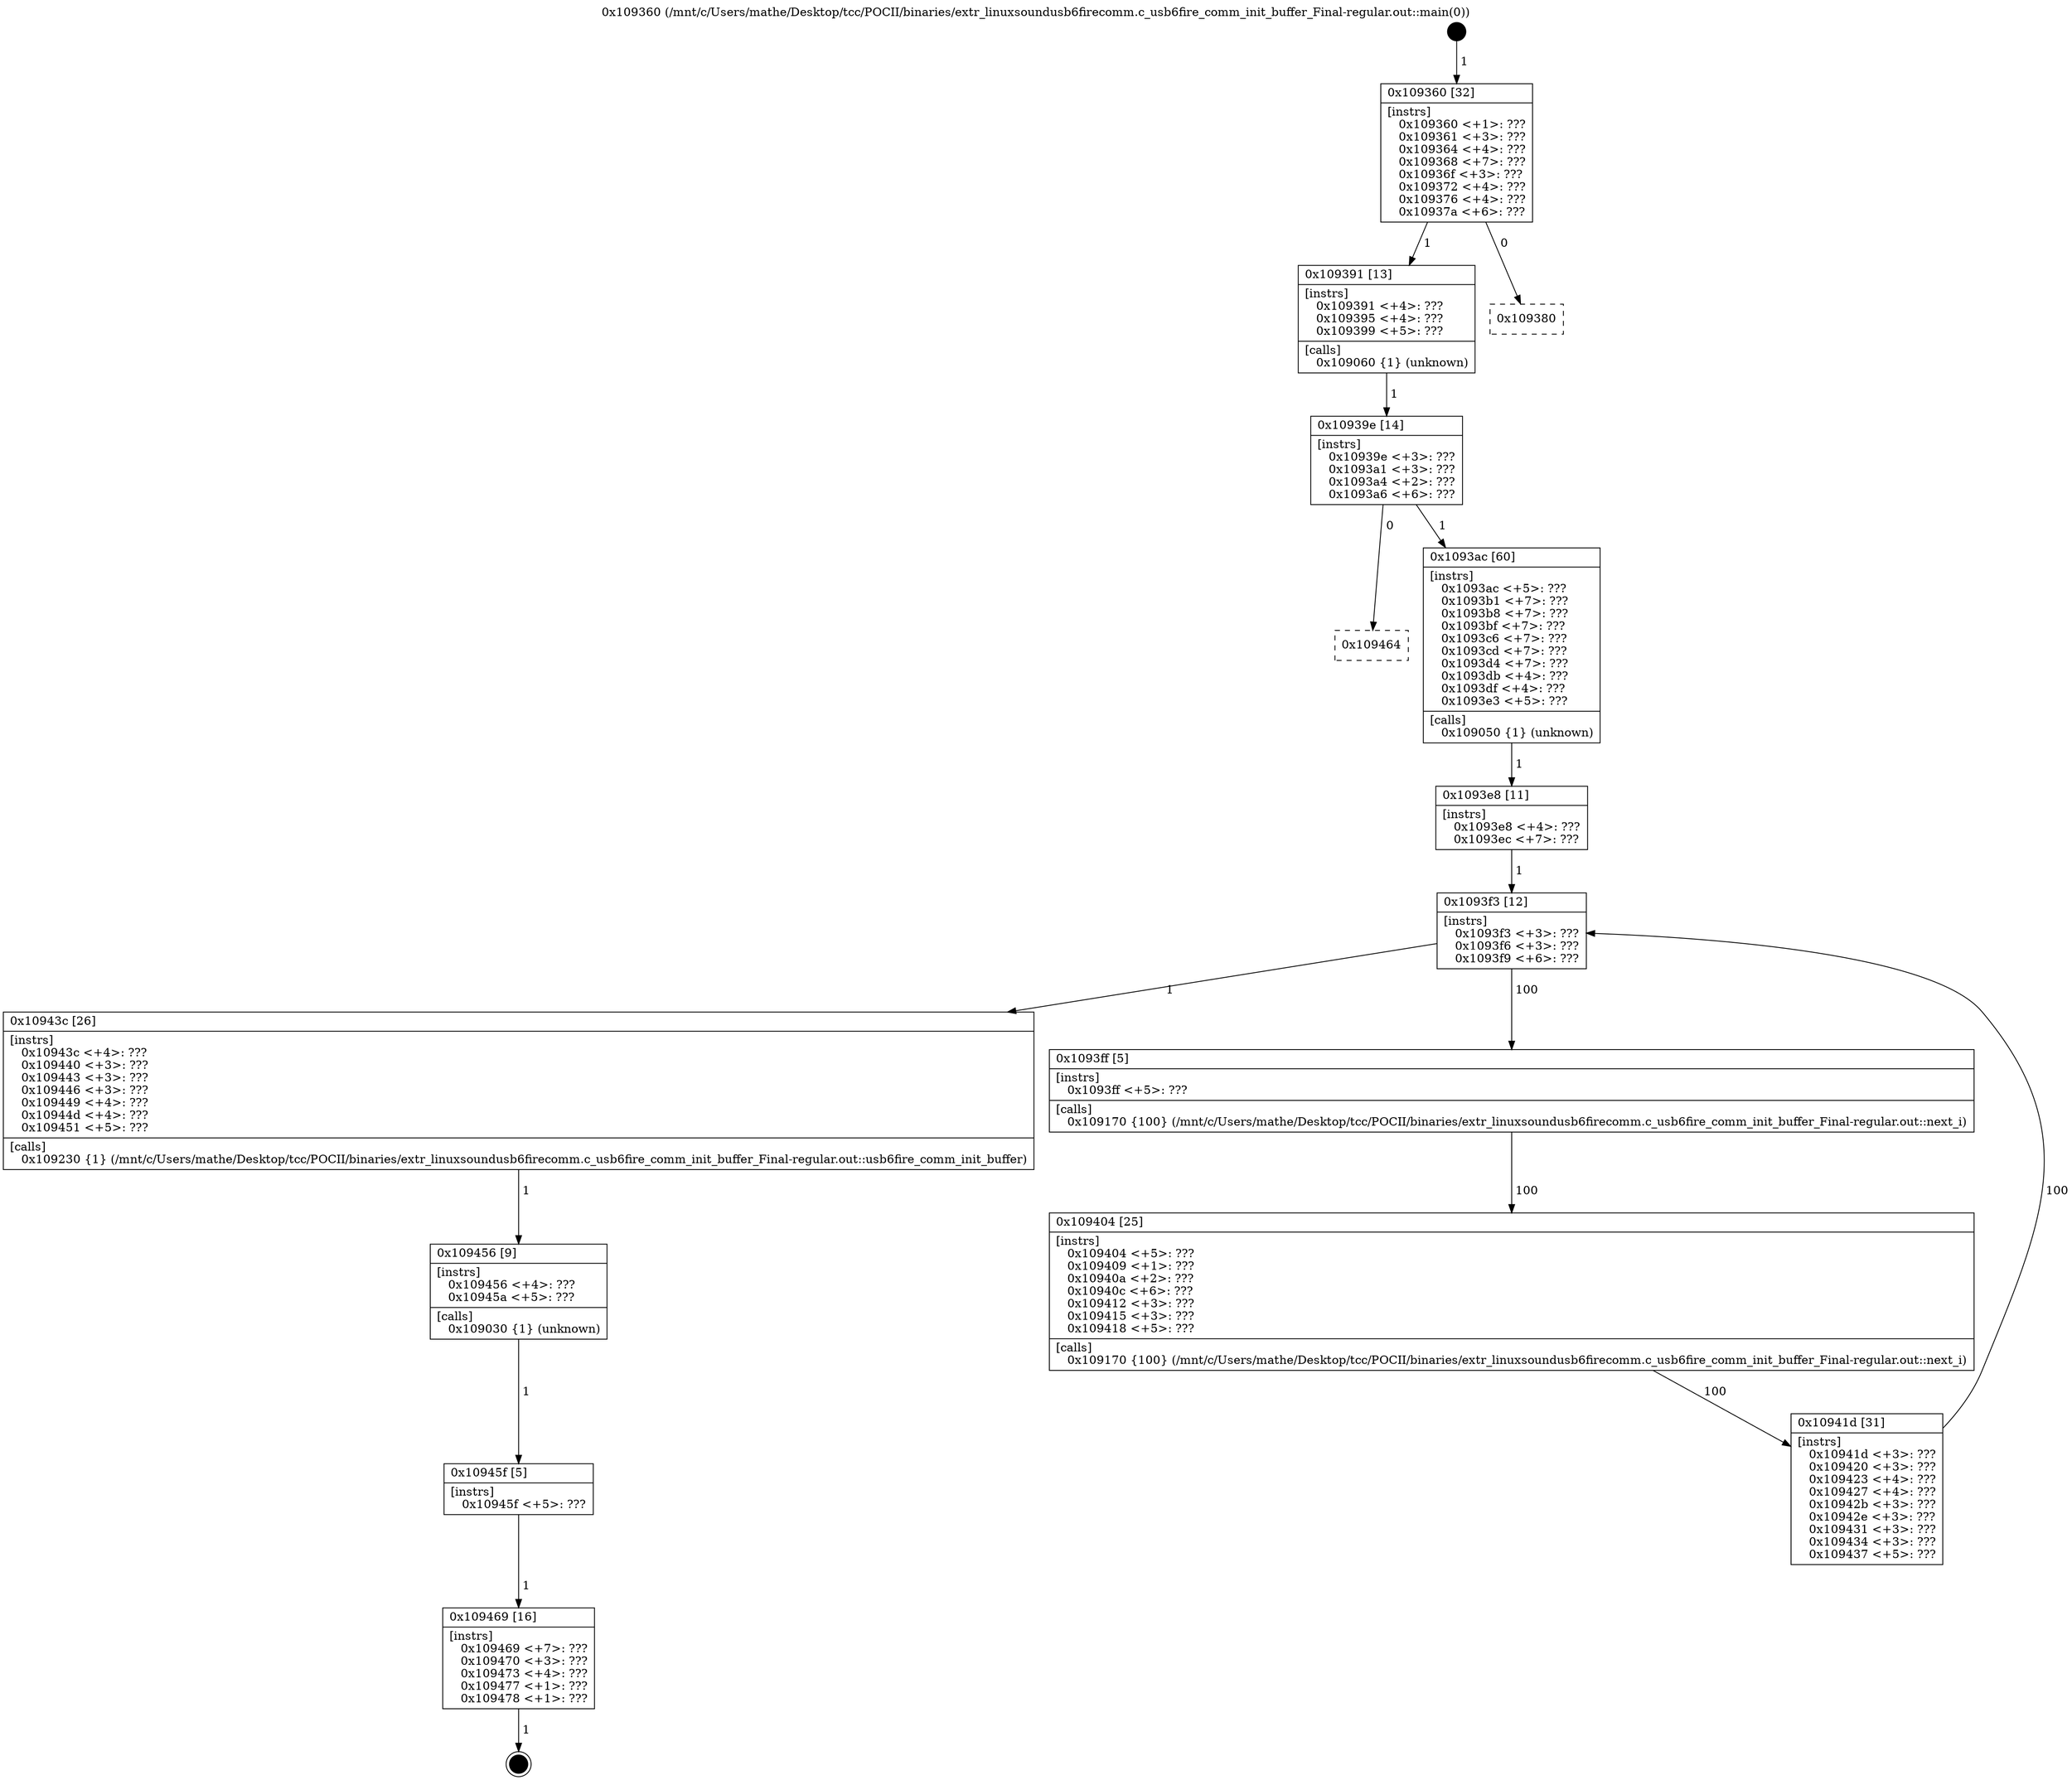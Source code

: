 digraph "0x109360" {
  label = "0x109360 (/mnt/c/Users/mathe/Desktop/tcc/POCII/binaries/extr_linuxsoundusb6firecomm.c_usb6fire_comm_init_buffer_Final-regular.out::main(0))"
  labelloc = "t"
  node[shape=record]

  Entry [label="",width=0.3,height=0.3,shape=circle,fillcolor=black,style=filled]
  "0x109360" [label="{
     0x109360 [32]\l
     | [instrs]\l
     &nbsp;&nbsp;0x109360 \<+1\>: ???\l
     &nbsp;&nbsp;0x109361 \<+3\>: ???\l
     &nbsp;&nbsp;0x109364 \<+4\>: ???\l
     &nbsp;&nbsp;0x109368 \<+7\>: ???\l
     &nbsp;&nbsp;0x10936f \<+3\>: ???\l
     &nbsp;&nbsp;0x109372 \<+4\>: ???\l
     &nbsp;&nbsp;0x109376 \<+4\>: ???\l
     &nbsp;&nbsp;0x10937a \<+6\>: ???\l
  }"]
  "0x109391" [label="{
     0x109391 [13]\l
     | [instrs]\l
     &nbsp;&nbsp;0x109391 \<+4\>: ???\l
     &nbsp;&nbsp;0x109395 \<+4\>: ???\l
     &nbsp;&nbsp;0x109399 \<+5\>: ???\l
     | [calls]\l
     &nbsp;&nbsp;0x109060 \{1\} (unknown)\l
  }"]
  "0x109380" [label="{
     0x109380\l
  }", style=dashed]
  "0x10939e" [label="{
     0x10939e [14]\l
     | [instrs]\l
     &nbsp;&nbsp;0x10939e \<+3\>: ???\l
     &nbsp;&nbsp;0x1093a1 \<+3\>: ???\l
     &nbsp;&nbsp;0x1093a4 \<+2\>: ???\l
     &nbsp;&nbsp;0x1093a6 \<+6\>: ???\l
  }"]
  "0x109464" [label="{
     0x109464\l
  }", style=dashed]
  "0x1093ac" [label="{
     0x1093ac [60]\l
     | [instrs]\l
     &nbsp;&nbsp;0x1093ac \<+5\>: ???\l
     &nbsp;&nbsp;0x1093b1 \<+7\>: ???\l
     &nbsp;&nbsp;0x1093b8 \<+7\>: ???\l
     &nbsp;&nbsp;0x1093bf \<+7\>: ???\l
     &nbsp;&nbsp;0x1093c6 \<+7\>: ???\l
     &nbsp;&nbsp;0x1093cd \<+7\>: ???\l
     &nbsp;&nbsp;0x1093d4 \<+7\>: ???\l
     &nbsp;&nbsp;0x1093db \<+4\>: ???\l
     &nbsp;&nbsp;0x1093df \<+4\>: ???\l
     &nbsp;&nbsp;0x1093e3 \<+5\>: ???\l
     | [calls]\l
     &nbsp;&nbsp;0x109050 \{1\} (unknown)\l
  }"]
  Exit [label="",width=0.3,height=0.3,shape=circle,fillcolor=black,style=filled,peripheries=2]
  "0x1093f3" [label="{
     0x1093f3 [12]\l
     | [instrs]\l
     &nbsp;&nbsp;0x1093f3 \<+3\>: ???\l
     &nbsp;&nbsp;0x1093f6 \<+3\>: ???\l
     &nbsp;&nbsp;0x1093f9 \<+6\>: ???\l
  }"]
  "0x10943c" [label="{
     0x10943c [26]\l
     | [instrs]\l
     &nbsp;&nbsp;0x10943c \<+4\>: ???\l
     &nbsp;&nbsp;0x109440 \<+3\>: ???\l
     &nbsp;&nbsp;0x109443 \<+3\>: ???\l
     &nbsp;&nbsp;0x109446 \<+3\>: ???\l
     &nbsp;&nbsp;0x109449 \<+4\>: ???\l
     &nbsp;&nbsp;0x10944d \<+4\>: ???\l
     &nbsp;&nbsp;0x109451 \<+5\>: ???\l
     | [calls]\l
     &nbsp;&nbsp;0x109230 \{1\} (/mnt/c/Users/mathe/Desktop/tcc/POCII/binaries/extr_linuxsoundusb6firecomm.c_usb6fire_comm_init_buffer_Final-regular.out::usb6fire_comm_init_buffer)\l
  }"]
  "0x1093ff" [label="{
     0x1093ff [5]\l
     | [instrs]\l
     &nbsp;&nbsp;0x1093ff \<+5\>: ???\l
     | [calls]\l
     &nbsp;&nbsp;0x109170 \{100\} (/mnt/c/Users/mathe/Desktop/tcc/POCII/binaries/extr_linuxsoundusb6firecomm.c_usb6fire_comm_init_buffer_Final-regular.out::next_i)\l
  }"]
  "0x109404" [label="{
     0x109404 [25]\l
     | [instrs]\l
     &nbsp;&nbsp;0x109404 \<+5\>: ???\l
     &nbsp;&nbsp;0x109409 \<+1\>: ???\l
     &nbsp;&nbsp;0x10940a \<+2\>: ???\l
     &nbsp;&nbsp;0x10940c \<+6\>: ???\l
     &nbsp;&nbsp;0x109412 \<+3\>: ???\l
     &nbsp;&nbsp;0x109415 \<+3\>: ???\l
     &nbsp;&nbsp;0x109418 \<+5\>: ???\l
     | [calls]\l
     &nbsp;&nbsp;0x109170 \{100\} (/mnt/c/Users/mathe/Desktop/tcc/POCII/binaries/extr_linuxsoundusb6firecomm.c_usb6fire_comm_init_buffer_Final-regular.out::next_i)\l
  }"]
  "0x10941d" [label="{
     0x10941d [31]\l
     | [instrs]\l
     &nbsp;&nbsp;0x10941d \<+3\>: ???\l
     &nbsp;&nbsp;0x109420 \<+3\>: ???\l
     &nbsp;&nbsp;0x109423 \<+4\>: ???\l
     &nbsp;&nbsp;0x109427 \<+4\>: ???\l
     &nbsp;&nbsp;0x10942b \<+3\>: ???\l
     &nbsp;&nbsp;0x10942e \<+3\>: ???\l
     &nbsp;&nbsp;0x109431 \<+3\>: ???\l
     &nbsp;&nbsp;0x109434 \<+3\>: ???\l
     &nbsp;&nbsp;0x109437 \<+5\>: ???\l
  }"]
  "0x1093e8" [label="{
     0x1093e8 [11]\l
     | [instrs]\l
     &nbsp;&nbsp;0x1093e8 \<+4\>: ???\l
     &nbsp;&nbsp;0x1093ec \<+7\>: ???\l
  }"]
  "0x109456" [label="{
     0x109456 [9]\l
     | [instrs]\l
     &nbsp;&nbsp;0x109456 \<+4\>: ???\l
     &nbsp;&nbsp;0x10945a \<+5\>: ???\l
     | [calls]\l
     &nbsp;&nbsp;0x109030 \{1\} (unknown)\l
  }"]
  "0x10945f" [label="{
     0x10945f [5]\l
     | [instrs]\l
     &nbsp;&nbsp;0x10945f \<+5\>: ???\l
  }"]
  "0x109469" [label="{
     0x109469 [16]\l
     | [instrs]\l
     &nbsp;&nbsp;0x109469 \<+7\>: ???\l
     &nbsp;&nbsp;0x109470 \<+3\>: ???\l
     &nbsp;&nbsp;0x109473 \<+4\>: ???\l
     &nbsp;&nbsp;0x109477 \<+1\>: ???\l
     &nbsp;&nbsp;0x109478 \<+1\>: ???\l
  }"]
  Entry -> "0x109360" [label=" 1"]
  "0x109360" -> "0x109391" [label=" 1"]
  "0x109360" -> "0x109380" [label=" 0"]
  "0x109391" -> "0x10939e" [label=" 1"]
  "0x10939e" -> "0x109464" [label=" 0"]
  "0x10939e" -> "0x1093ac" [label=" 1"]
  "0x109469" -> Exit [label=" 1"]
  "0x1093ac" -> "0x1093e8" [label=" 1"]
  "0x1093f3" -> "0x10943c" [label=" 1"]
  "0x1093f3" -> "0x1093ff" [label=" 100"]
  "0x1093ff" -> "0x109404" [label=" 100"]
  "0x109404" -> "0x10941d" [label=" 100"]
  "0x1093e8" -> "0x1093f3" [label=" 1"]
  "0x10941d" -> "0x1093f3" [label=" 100"]
  "0x10943c" -> "0x109456" [label=" 1"]
  "0x109456" -> "0x10945f" [label=" 1"]
  "0x10945f" -> "0x109469" [label=" 1"]
}
